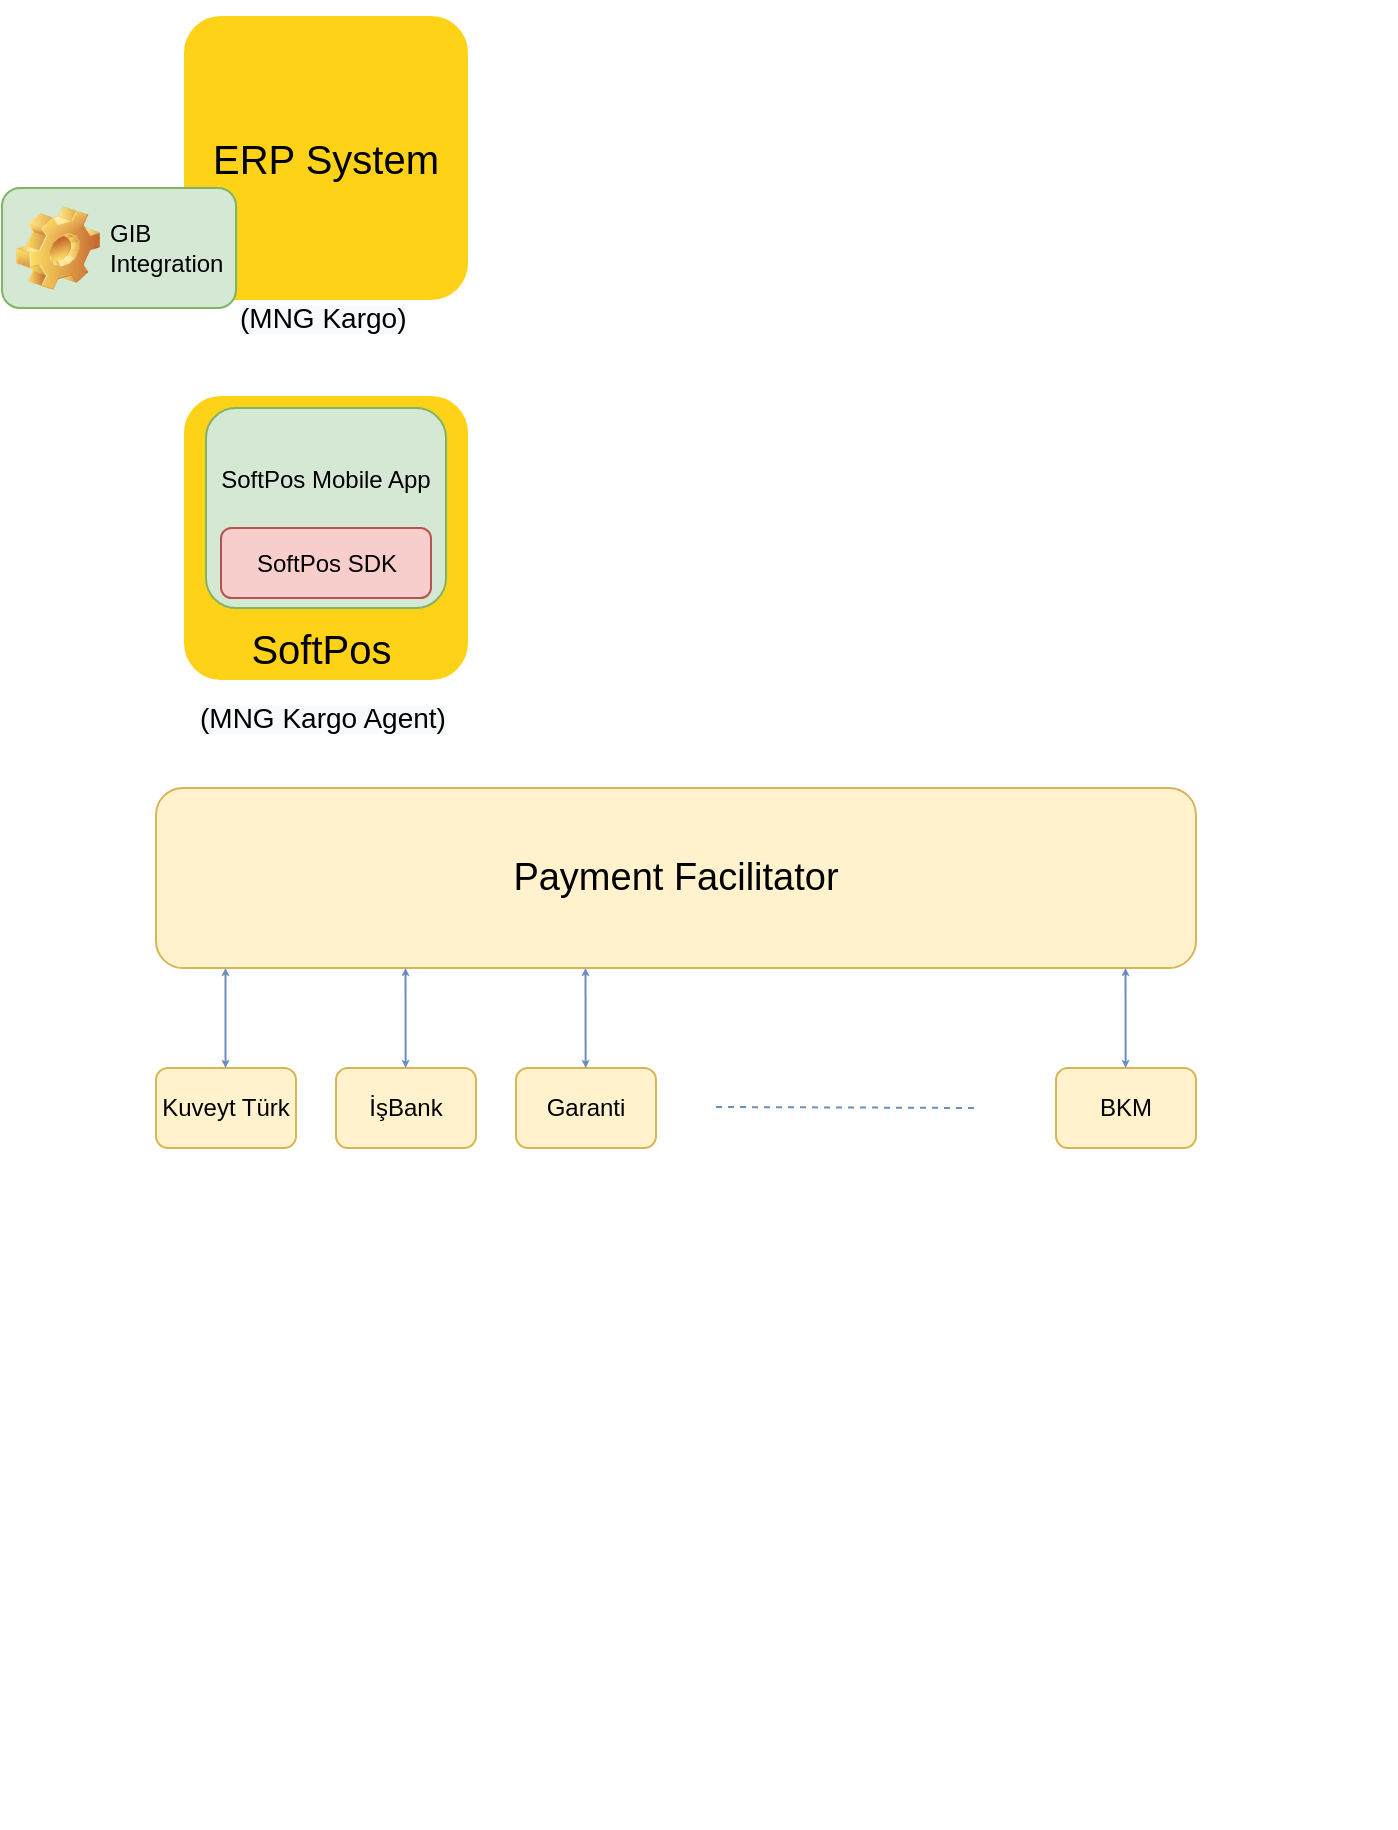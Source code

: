 <mxfile version="13.5.9" type="github">
  <diagram name="Page-1" id="12e1b939-464a-85fe-373e-61e167be1490">
    <mxGraphModel dx="391" dy="258" grid="1" gridSize="10" guides="1" tooltips="1" connect="1" arrows="1" fold="1" page="1" pageScale="1.5" pageWidth="1169" pageHeight="826" background="#ffffff" math="0" shadow="0">
      <root>
        <mxCell id="0" />
        <mxCell id="1" parent="0" />
        <mxCell id="60da8b9f42644d3a-2" value="ERP System" style="whiteSpace=wrap;html=1;rounded=1;shadow=0;strokeWidth=8;fontSize=20;align=center;fillColor=#FED217;strokeColor=#FFFFFF;" parent="1" vertex="1">
          <mxGeometry x="280" y="210" width="150" height="150" as="geometry" />
        </mxCell>
        <mxCell id="60da8b9f42644d3a-19" value="Forms&lt;div&gt;Calls-to-Action&lt;/div&gt;&lt;div&gt;Landing Pages&lt;/div&gt;" style="text;html=1;strokeColor=none;fillColor=none;align=center;verticalAlign=middle;whiteSpace=wrap;rounded=0;shadow=0;fontSize=14;fontColor=#FFFFFF;" parent="1" vertex="1">
          <mxGeometry x="610" y="1030" width="280" height="90" as="geometry" />
        </mxCell>
        <mxCell id="deuajbwWMbh2x0gzHQ-c-1" value="" style="whiteSpace=wrap;html=1;rounded=1;shadow=0;strokeWidth=8;fontSize=20;align=center;fillColor=#FED217;strokeColor=#FFFFFF;" vertex="1" parent="1">
          <mxGeometry x="280" y="400" width="150" height="150" as="geometry" />
        </mxCell>
        <mxCell id="deuajbwWMbh2x0gzHQ-c-3" value="&lt;font style=&quot;font-size: 20px&quot;&gt;SoftPos&amp;nbsp;&lt;/font&gt;" style="text;html=1;strokeColor=none;fillColor=none;align=center;verticalAlign=middle;whiteSpace=wrap;rounded=0;" vertex="1" parent="1">
          <mxGeometry x="337.5" y="520" width="35" height="20" as="geometry" />
        </mxCell>
        <mxCell id="deuajbwWMbh2x0gzHQ-c-4" value="SoftPos Mobile App&lt;br&gt;&lt;br&gt;&lt;br&gt;" style="rounded=1;whiteSpace=wrap;html=1;fillColor=#d5e8d4;strokeColor=#82b366;" vertex="1" parent="1">
          <mxGeometry x="295" y="410" width="120" height="100" as="geometry" />
        </mxCell>
        <mxCell id="deuajbwWMbh2x0gzHQ-c-5" value="SoftPos SDK" style="rounded=1;whiteSpace=wrap;html=1;fillColor=#f8cecc;strokeColor=#b85450;" vertex="1" parent="1">
          <mxGeometry x="302.5" y="470" width="105" height="35" as="geometry" />
        </mxCell>
        <mxCell id="deuajbwWMbh2x0gzHQ-c-10" value="&lt;font style=&quot;font-size: 19px&quot;&gt;Payment Facilitator&lt;/font&gt;" style="rounded=1;whiteSpace=wrap;html=1;fillColor=#fff2cc;strokeColor=#d6b656;" vertex="1" parent="1">
          <mxGeometry x="270" y="600" width="520" height="90" as="geometry" />
        </mxCell>
        <mxCell id="deuajbwWMbh2x0gzHQ-c-11" value="&lt;span style=&quot;color: rgb(0 , 0 , 0) ; font-family: &amp;#34;helvetica&amp;#34; ; font-style: normal ; font-weight: 400 ; letter-spacing: normal ; text-align: center ; text-indent: 0px ; text-transform: none ; word-spacing: 0px ; background-color: rgb(248 , 249 , 250) ; display: inline ; float: none&quot;&gt;&lt;font style=&quot;font-size: 14px&quot;&gt;(MNG Kargo)&lt;/font&gt;&lt;/span&gt;" style="text;whiteSpace=wrap;html=1;" vertex="1" parent="1">
          <mxGeometry x="310" y="350" width="140" height="30" as="geometry" />
        </mxCell>
        <mxCell id="deuajbwWMbh2x0gzHQ-c-12" value="&lt;span style=&quot;color: rgb(0 , 0 , 0) ; font-family: &amp;#34;helvetica&amp;#34; ; font-style: normal ; font-weight: 400 ; letter-spacing: normal ; text-align: center ; text-indent: 0px ; text-transform: none ; word-spacing: 0px ; background-color: rgb(248 , 249 , 250) ; display: inline ; float: none&quot;&gt;&lt;font style=&quot;font-size: 14px&quot;&gt;(MNG Kargo Agent)&lt;/font&gt;&lt;/span&gt;" style="text;whiteSpace=wrap;html=1;" vertex="1" parent="1">
          <mxGeometry x="290" y="550" width="140" height="30" as="geometry" />
        </mxCell>
        <mxCell id="deuajbwWMbh2x0gzHQ-c-13" value="Kuveyt Türk" style="rounded=1;whiteSpace=wrap;html=1;fillColor=#fff2cc;strokeColor=#d6b656;" vertex="1" parent="1">
          <mxGeometry x="270" y="740" width="70" height="40" as="geometry" />
        </mxCell>
        <mxCell id="deuajbwWMbh2x0gzHQ-c-14" value="İşBank" style="rounded=1;whiteSpace=wrap;html=1;fillColor=#fff2cc;strokeColor=#d6b656;" vertex="1" parent="1">
          <mxGeometry x="360" y="740" width="70" height="40" as="geometry" />
        </mxCell>
        <mxCell id="deuajbwWMbh2x0gzHQ-c-15" value="Garanti" style="rounded=1;whiteSpace=wrap;html=1;fillColor=#fff2cc;strokeColor=#d6b656;" vertex="1" parent="1">
          <mxGeometry x="450" y="740" width="70" height="40" as="geometry" />
        </mxCell>
        <mxCell id="deuajbwWMbh2x0gzHQ-c-16" value="" style="endArrow=none;dashed=1;html=1;fillColor=#dae8fc;strokeColor=#6c8ebf;" edge="1" parent="1">
          <mxGeometry width="50" height="50" relative="1" as="geometry">
            <mxPoint x="550" y="759.5" as="sourcePoint" />
            <mxPoint x="680" y="760" as="targetPoint" />
          </mxGeometry>
        </mxCell>
        <mxCell id="deuajbwWMbh2x0gzHQ-c-22" value="BKM" style="rounded=1;whiteSpace=wrap;html=1;fillColor=#fff2cc;strokeColor=#d6b656;" vertex="1" parent="1">
          <mxGeometry x="720" y="740" width="70" height="40" as="geometry" />
        </mxCell>
        <mxCell id="deuajbwWMbh2x0gzHQ-c-25" value="&lt;span style=&quot;font-weight: normal&quot;&gt;&lt;font style=&quot;font-size: 12px&quot;&gt;GIB Integration&lt;/font&gt;&lt;/span&gt;" style="label;whiteSpace=wrap;html=1;image=img/clipart/Gear_128x128.png;fillColor=#d5e8d4;strokeColor=#82b366;" vertex="1" parent="1">
          <mxGeometry x="193" y="300" width="117" height="60" as="geometry" />
        </mxCell>
        <mxCell id="deuajbwWMbh2x0gzHQ-c-26" value="" style="endArrow=none;html=1;exitX=0.5;exitY=0;exitDx=0;exitDy=0;entryX=0.069;entryY=1.006;entryDx=0;entryDy=0;entryPerimeter=0;strokeColor=none;" edge="1" parent="1" source="deuajbwWMbh2x0gzHQ-c-13" target="deuajbwWMbh2x0gzHQ-c-10">
          <mxGeometry width="50" height="50" relative="1" as="geometry">
            <mxPoint x="312.5" y="720" as="sourcePoint" />
            <mxPoint x="308" y="695" as="targetPoint" />
          </mxGeometry>
        </mxCell>
        <mxCell id="deuajbwWMbh2x0gzHQ-c-28" value="" style="endArrow=classic;startArrow=classic;html=1;startSize=1;endSize=1;jumpSize=2;fillColor=#dae8fc;strokeColor=#6c8ebf;" edge="1" parent="1">
          <mxGeometry width="50" height="50" relative="1" as="geometry">
            <mxPoint x="304.75" y="740" as="sourcePoint" />
            <mxPoint x="304.75" y="690" as="targetPoint" />
          </mxGeometry>
        </mxCell>
        <mxCell id="deuajbwWMbh2x0gzHQ-c-29" value="" style="endArrow=classic;startArrow=classic;html=1;entryX=0.058;entryY=1;entryDx=0;entryDy=0;entryPerimeter=0;startSize=1;endSize=1;jumpSize=2;fillColor=#dae8fc;strokeColor=#6c8ebf;" edge="1" parent="1">
          <mxGeometry width="50" height="50" relative="1" as="geometry">
            <mxPoint x="394.82" y="740" as="sourcePoint" />
            <mxPoint x="394.748" y="690" as="targetPoint" />
          </mxGeometry>
        </mxCell>
        <mxCell id="deuajbwWMbh2x0gzHQ-c-30" value="" style="endArrow=classic;startArrow=classic;html=1;entryX=0.058;entryY=1;entryDx=0;entryDy=0;entryPerimeter=0;startSize=1;endSize=1;jumpSize=2;fillColor=#dae8fc;strokeColor=#6c8ebf;" edge="1" parent="1">
          <mxGeometry width="50" height="50" relative="1" as="geometry">
            <mxPoint x="484.82" y="740" as="sourcePoint" />
            <mxPoint x="484.748" y="690" as="targetPoint" />
          </mxGeometry>
        </mxCell>
        <mxCell id="deuajbwWMbh2x0gzHQ-c-31" value="" style="endArrow=classic;startArrow=classic;html=1;entryX=0.058;entryY=1;entryDx=0;entryDy=0;entryPerimeter=0;startSize=1;endSize=1;jumpSize=2;fillColor=#dae8fc;strokeColor=#6c8ebf;" edge="1" parent="1">
          <mxGeometry width="50" height="50" relative="1" as="geometry">
            <mxPoint x="754.82" y="740" as="sourcePoint" />
            <mxPoint x="754.748" y="690" as="targetPoint" />
          </mxGeometry>
        </mxCell>
      </root>
    </mxGraphModel>
  </diagram>
</mxfile>
